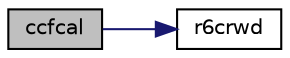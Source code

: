 digraph "ccfcal"
{
  edge [fontname="Helvetica",fontsize="10",labelfontname="Helvetica",labelfontsize="10"];
  node [fontname="Helvetica",fontsize="10",shape=record];
  rankdir="LR";
  Node1 [label="ccfcal",height=0.2,width=0.4,color="black", fillcolor="grey75", style="filled", fontcolor="black"];
  Node1 -> Node2 [color="midnightblue",fontsize="10",style="solid",fontname="Helvetica"];
  Node2 [label="r6crwd",height=0.2,width=0.4,color="black", fillcolor="white", style="filled",URL="$r6crwd_8f.html#a51fc6209a65a271d776b3f54ce713609"];
}
